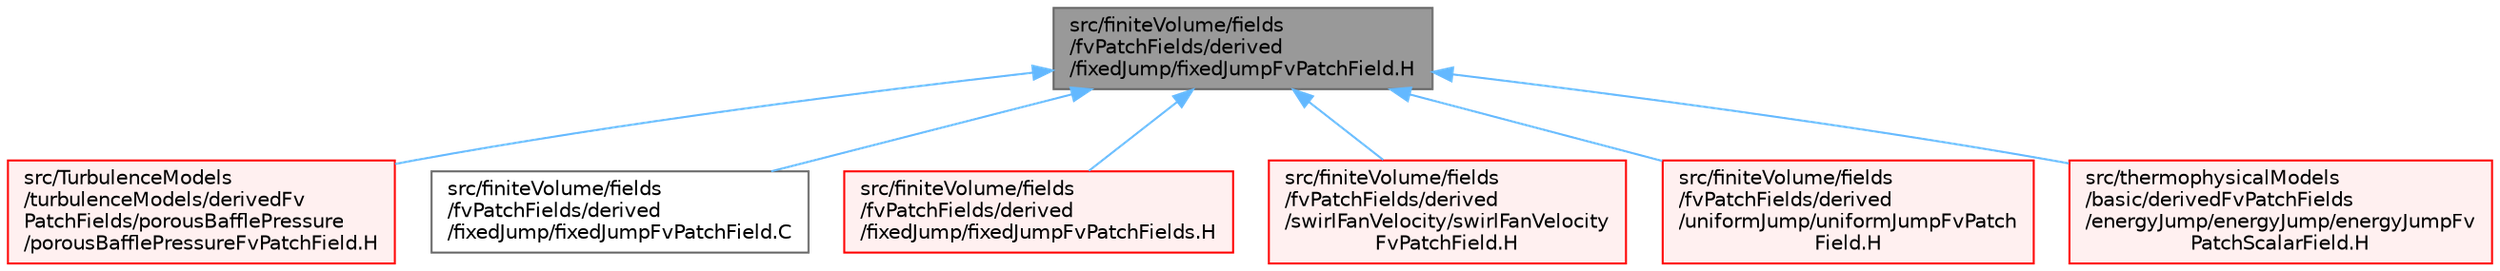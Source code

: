 digraph "src/finiteVolume/fields/fvPatchFields/derived/fixedJump/fixedJumpFvPatchField.H"
{
 // LATEX_PDF_SIZE
  bgcolor="transparent";
  edge [fontname=Helvetica,fontsize=10,labelfontname=Helvetica,labelfontsize=10];
  node [fontname=Helvetica,fontsize=10,shape=box,height=0.2,width=0.4];
  Node1 [id="Node000001",label="src/finiteVolume/fields\l/fvPatchFields/derived\l/fixedJump/fixedJumpFvPatchField.H",height=0.2,width=0.4,color="gray40", fillcolor="grey60", style="filled", fontcolor="black",tooltip=" "];
  Node1 -> Node2 [id="edge1_Node000001_Node000002",dir="back",color="steelblue1",style="solid",tooltip=" "];
  Node2 [id="Node000002",label="src/TurbulenceModels\l/turbulenceModels/derivedFv\lPatchFields/porousBafflePressure\l/porousBafflePressureFvPatchField.H",height=0.2,width=0.4,color="red", fillcolor="#FFF0F0", style="filled",URL="$porousBafflePressureFvPatchField_8H.html",tooltip=" "];
  Node1 -> Node4 [id="edge2_Node000001_Node000004",dir="back",color="steelblue1",style="solid",tooltip=" "];
  Node4 [id="Node000004",label="src/finiteVolume/fields\l/fvPatchFields/derived\l/fixedJump/fixedJumpFvPatchField.C",height=0.2,width=0.4,color="grey40", fillcolor="white", style="filled",URL="$fixedJumpFvPatchField_8C.html",tooltip=" "];
  Node1 -> Node5 [id="edge3_Node000001_Node000005",dir="back",color="steelblue1",style="solid",tooltip=" "];
  Node5 [id="Node000005",label="src/finiteVolume/fields\l/fvPatchFields/derived\l/fixedJump/fixedJumpFvPatchFields.H",height=0.2,width=0.4,color="red", fillcolor="#FFF0F0", style="filled",URL="$fixedJumpFvPatchFields_8H.html",tooltip=" "];
  Node1 -> Node9 [id="edge4_Node000001_Node000009",dir="back",color="steelblue1",style="solid",tooltip=" "];
  Node9 [id="Node000009",label="src/finiteVolume/fields\l/fvPatchFields/derived\l/swirlFanVelocity/swirlFanVelocity\lFvPatchField.H",height=0.2,width=0.4,color="red", fillcolor="#FFF0F0", style="filled",URL="$swirlFanVelocityFvPatchField_8H.html",tooltip=" "];
  Node1 -> Node11 [id="edge5_Node000001_Node000011",dir="back",color="steelblue1",style="solid",tooltip=" "];
  Node11 [id="Node000011",label="src/finiteVolume/fields\l/fvPatchFields/derived\l/uniformJump/uniformJumpFvPatch\lField.H",height=0.2,width=0.4,color="red", fillcolor="#FFF0F0", style="filled",URL="$uniformJumpFvPatchField_8H.html",tooltip=" "];
  Node1 -> Node19 [id="edge6_Node000001_Node000019",dir="back",color="steelblue1",style="solid",tooltip=" "];
  Node19 [id="Node000019",label="src/thermophysicalModels\l/basic/derivedFvPatchFields\l/energyJump/energyJump/energyJumpFv\lPatchScalarField.H",height=0.2,width=0.4,color="red", fillcolor="#FFF0F0", style="filled",URL="$energyJumpFvPatchScalarField_8H.html",tooltip=" "];
}
